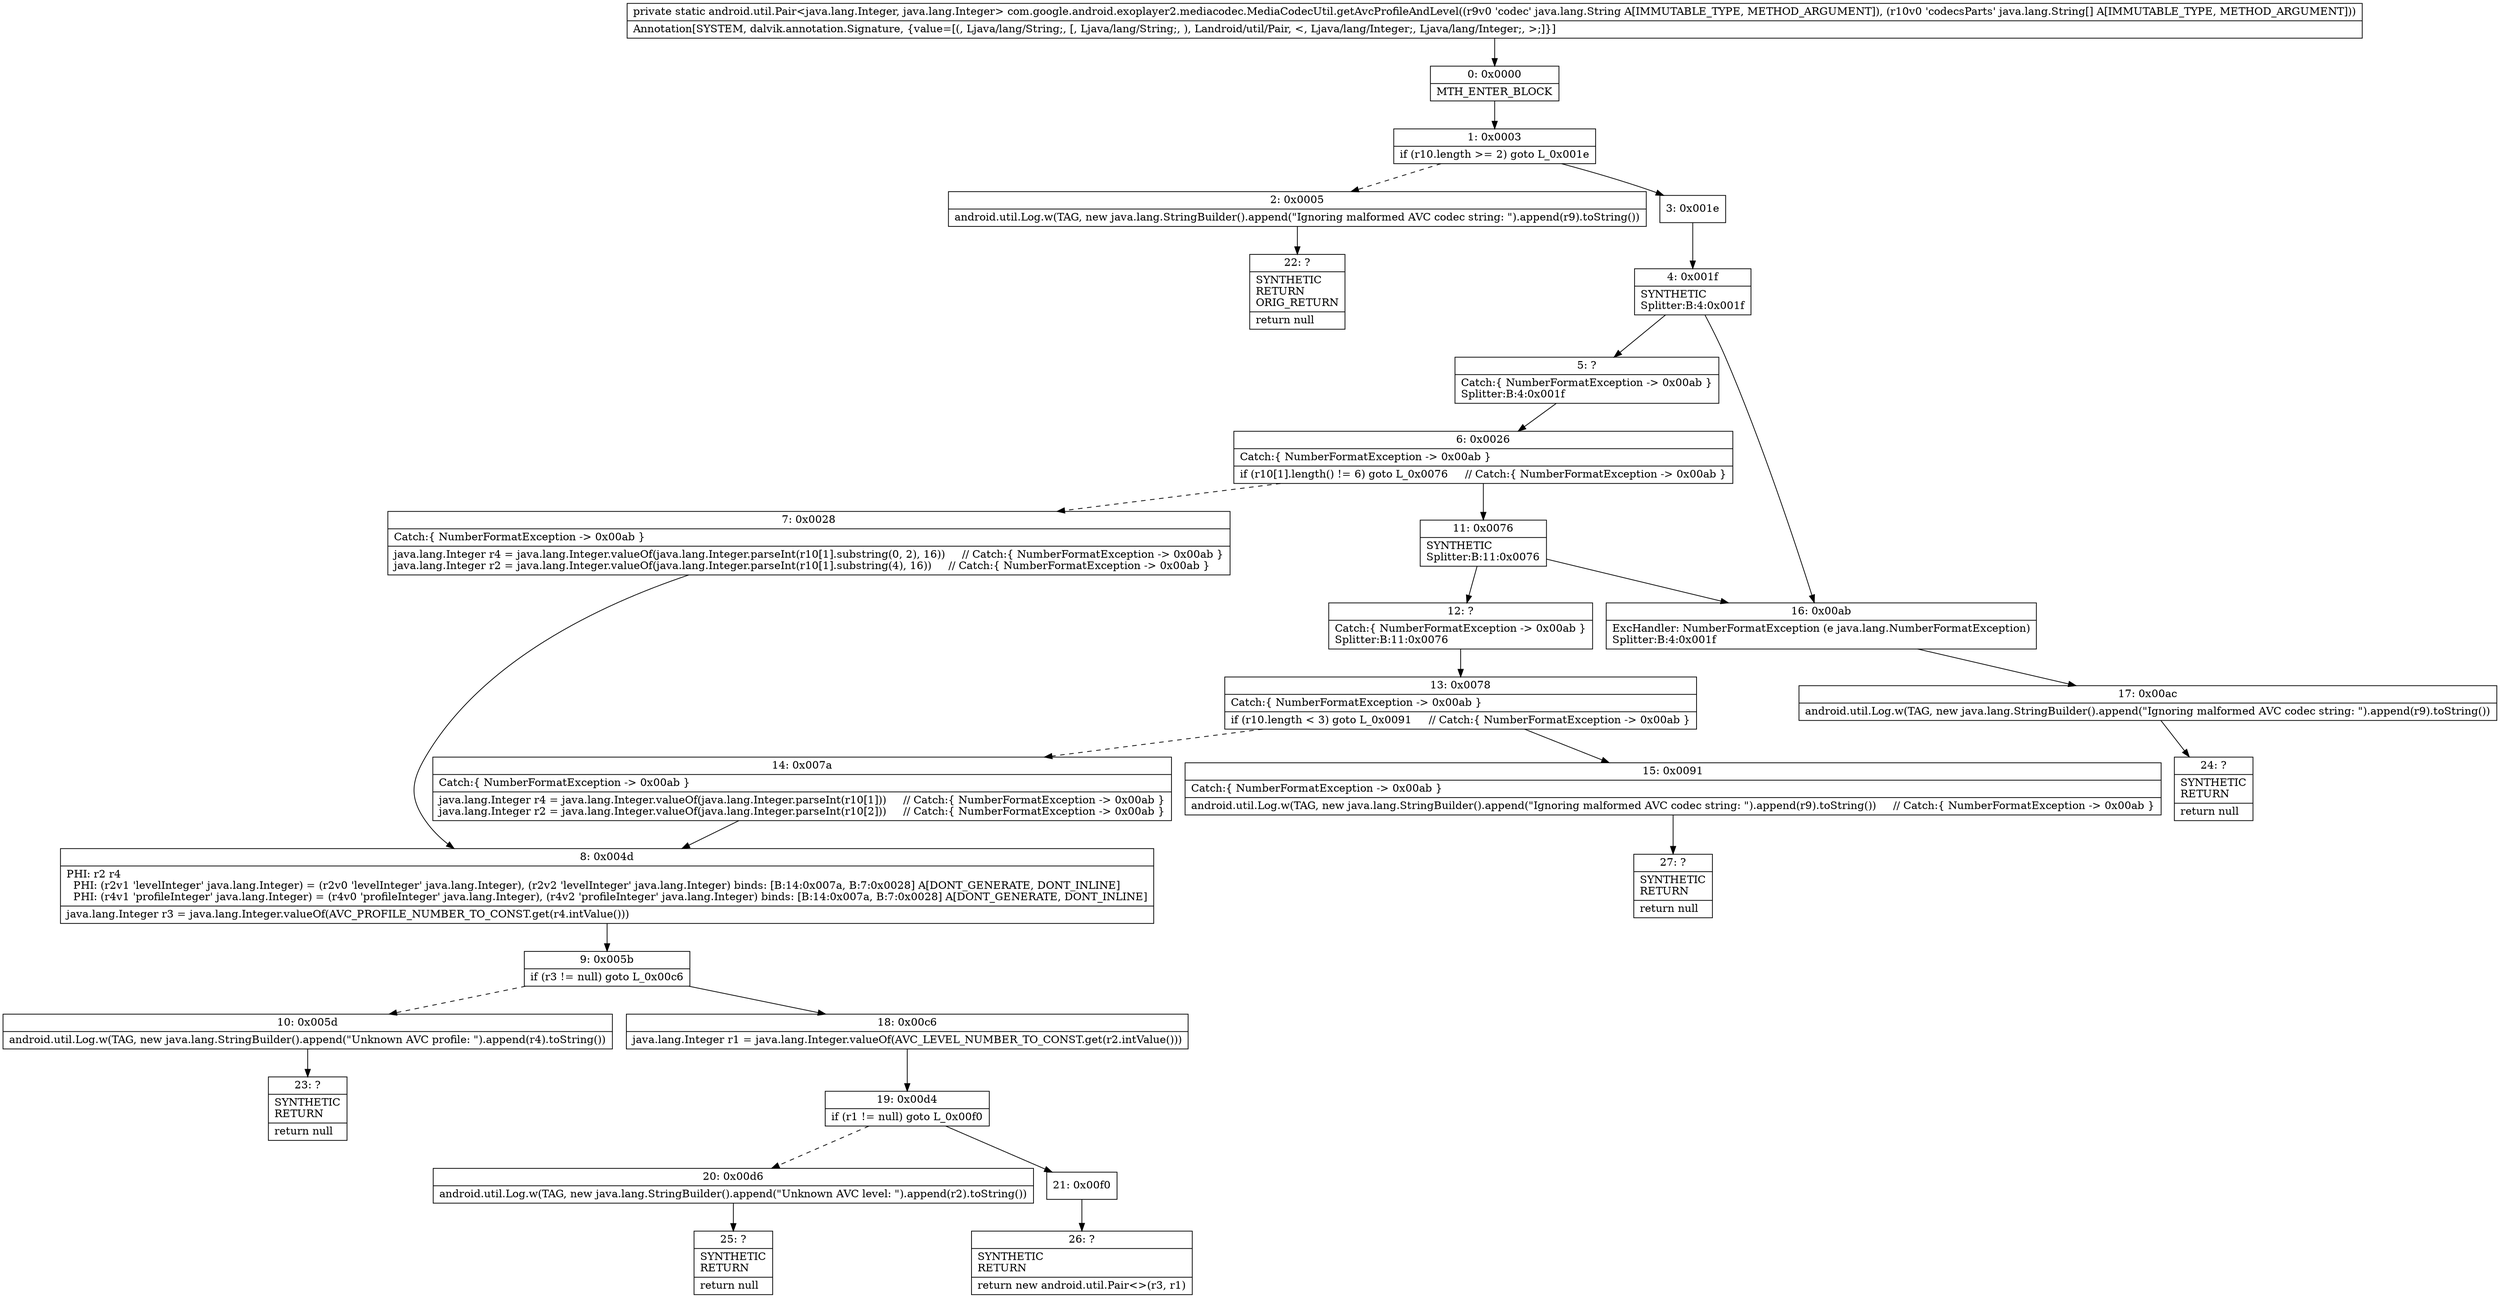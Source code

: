 digraph "CFG forcom.google.android.exoplayer2.mediacodec.MediaCodecUtil.getAvcProfileAndLevel(Ljava\/lang\/String;[Ljava\/lang\/String;)Landroid\/util\/Pair;" {
Node_0 [shape=record,label="{0\:\ 0x0000|MTH_ENTER_BLOCK\l}"];
Node_1 [shape=record,label="{1\:\ 0x0003|if (r10.length \>= 2) goto L_0x001e\l}"];
Node_2 [shape=record,label="{2\:\ 0x0005|android.util.Log.w(TAG, new java.lang.StringBuilder().append(\"Ignoring malformed AVC codec string: \").append(r9).toString())\l}"];
Node_3 [shape=record,label="{3\:\ 0x001e}"];
Node_4 [shape=record,label="{4\:\ 0x001f|SYNTHETIC\lSplitter:B:4:0x001f\l}"];
Node_5 [shape=record,label="{5\:\ ?|Catch:\{ NumberFormatException \-\> 0x00ab \}\lSplitter:B:4:0x001f\l}"];
Node_6 [shape=record,label="{6\:\ 0x0026|Catch:\{ NumberFormatException \-\> 0x00ab \}\l|if (r10[1].length() != 6) goto L_0x0076     \/\/ Catch:\{ NumberFormatException \-\> 0x00ab \}\l}"];
Node_7 [shape=record,label="{7\:\ 0x0028|Catch:\{ NumberFormatException \-\> 0x00ab \}\l|java.lang.Integer r4 = java.lang.Integer.valueOf(java.lang.Integer.parseInt(r10[1].substring(0, 2), 16))     \/\/ Catch:\{ NumberFormatException \-\> 0x00ab \}\ljava.lang.Integer r2 = java.lang.Integer.valueOf(java.lang.Integer.parseInt(r10[1].substring(4), 16))     \/\/ Catch:\{ NumberFormatException \-\> 0x00ab \}\l}"];
Node_8 [shape=record,label="{8\:\ 0x004d|PHI: r2 r4 \l  PHI: (r2v1 'levelInteger' java.lang.Integer) = (r2v0 'levelInteger' java.lang.Integer), (r2v2 'levelInteger' java.lang.Integer) binds: [B:14:0x007a, B:7:0x0028] A[DONT_GENERATE, DONT_INLINE]\l  PHI: (r4v1 'profileInteger' java.lang.Integer) = (r4v0 'profileInteger' java.lang.Integer), (r4v2 'profileInteger' java.lang.Integer) binds: [B:14:0x007a, B:7:0x0028] A[DONT_GENERATE, DONT_INLINE]\l|java.lang.Integer r3 = java.lang.Integer.valueOf(AVC_PROFILE_NUMBER_TO_CONST.get(r4.intValue()))\l}"];
Node_9 [shape=record,label="{9\:\ 0x005b|if (r3 != null) goto L_0x00c6\l}"];
Node_10 [shape=record,label="{10\:\ 0x005d|android.util.Log.w(TAG, new java.lang.StringBuilder().append(\"Unknown AVC profile: \").append(r4).toString())\l}"];
Node_11 [shape=record,label="{11\:\ 0x0076|SYNTHETIC\lSplitter:B:11:0x0076\l}"];
Node_12 [shape=record,label="{12\:\ ?|Catch:\{ NumberFormatException \-\> 0x00ab \}\lSplitter:B:11:0x0076\l}"];
Node_13 [shape=record,label="{13\:\ 0x0078|Catch:\{ NumberFormatException \-\> 0x00ab \}\l|if (r10.length \< 3) goto L_0x0091     \/\/ Catch:\{ NumberFormatException \-\> 0x00ab \}\l}"];
Node_14 [shape=record,label="{14\:\ 0x007a|Catch:\{ NumberFormatException \-\> 0x00ab \}\l|java.lang.Integer r4 = java.lang.Integer.valueOf(java.lang.Integer.parseInt(r10[1]))     \/\/ Catch:\{ NumberFormatException \-\> 0x00ab \}\ljava.lang.Integer r2 = java.lang.Integer.valueOf(java.lang.Integer.parseInt(r10[2]))     \/\/ Catch:\{ NumberFormatException \-\> 0x00ab \}\l}"];
Node_15 [shape=record,label="{15\:\ 0x0091|Catch:\{ NumberFormatException \-\> 0x00ab \}\l|android.util.Log.w(TAG, new java.lang.StringBuilder().append(\"Ignoring malformed AVC codec string: \").append(r9).toString())     \/\/ Catch:\{ NumberFormatException \-\> 0x00ab \}\l}"];
Node_16 [shape=record,label="{16\:\ 0x00ab|ExcHandler: NumberFormatException (e java.lang.NumberFormatException)\lSplitter:B:4:0x001f\l}"];
Node_17 [shape=record,label="{17\:\ 0x00ac|android.util.Log.w(TAG, new java.lang.StringBuilder().append(\"Ignoring malformed AVC codec string: \").append(r9).toString())\l}"];
Node_18 [shape=record,label="{18\:\ 0x00c6|java.lang.Integer r1 = java.lang.Integer.valueOf(AVC_LEVEL_NUMBER_TO_CONST.get(r2.intValue()))\l}"];
Node_19 [shape=record,label="{19\:\ 0x00d4|if (r1 != null) goto L_0x00f0\l}"];
Node_20 [shape=record,label="{20\:\ 0x00d6|android.util.Log.w(TAG, new java.lang.StringBuilder().append(\"Unknown AVC level: \").append(r2).toString())\l}"];
Node_21 [shape=record,label="{21\:\ 0x00f0}"];
Node_22 [shape=record,label="{22\:\ ?|SYNTHETIC\lRETURN\lORIG_RETURN\l|return null\l}"];
Node_23 [shape=record,label="{23\:\ ?|SYNTHETIC\lRETURN\l|return null\l}"];
Node_24 [shape=record,label="{24\:\ ?|SYNTHETIC\lRETURN\l|return null\l}"];
Node_25 [shape=record,label="{25\:\ ?|SYNTHETIC\lRETURN\l|return null\l}"];
Node_26 [shape=record,label="{26\:\ ?|SYNTHETIC\lRETURN\l|return new android.util.Pair\<\>(r3, r1)\l}"];
Node_27 [shape=record,label="{27\:\ ?|SYNTHETIC\lRETURN\l|return null\l}"];
MethodNode[shape=record,label="{private static android.util.Pair\<java.lang.Integer, java.lang.Integer\> com.google.android.exoplayer2.mediacodec.MediaCodecUtil.getAvcProfileAndLevel((r9v0 'codec' java.lang.String A[IMMUTABLE_TYPE, METHOD_ARGUMENT]), (r10v0 'codecsParts' java.lang.String[] A[IMMUTABLE_TYPE, METHOD_ARGUMENT]))  | Annotation[SYSTEM, dalvik.annotation.Signature, \{value=[(, Ljava\/lang\/String;, [, Ljava\/lang\/String;, ), Landroid\/util\/Pair, \<, Ljava\/lang\/Integer;, Ljava\/lang\/Integer;, \>;]\}]\l}"];
MethodNode -> Node_0;
Node_0 -> Node_1;
Node_1 -> Node_2[style=dashed];
Node_1 -> Node_3;
Node_2 -> Node_22;
Node_3 -> Node_4;
Node_4 -> Node_5;
Node_4 -> Node_16;
Node_5 -> Node_6;
Node_6 -> Node_7[style=dashed];
Node_6 -> Node_11;
Node_7 -> Node_8;
Node_8 -> Node_9;
Node_9 -> Node_10[style=dashed];
Node_9 -> Node_18;
Node_10 -> Node_23;
Node_11 -> Node_12;
Node_11 -> Node_16;
Node_12 -> Node_13;
Node_13 -> Node_14[style=dashed];
Node_13 -> Node_15;
Node_14 -> Node_8;
Node_15 -> Node_27;
Node_16 -> Node_17;
Node_17 -> Node_24;
Node_18 -> Node_19;
Node_19 -> Node_20[style=dashed];
Node_19 -> Node_21;
Node_20 -> Node_25;
Node_21 -> Node_26;
}

